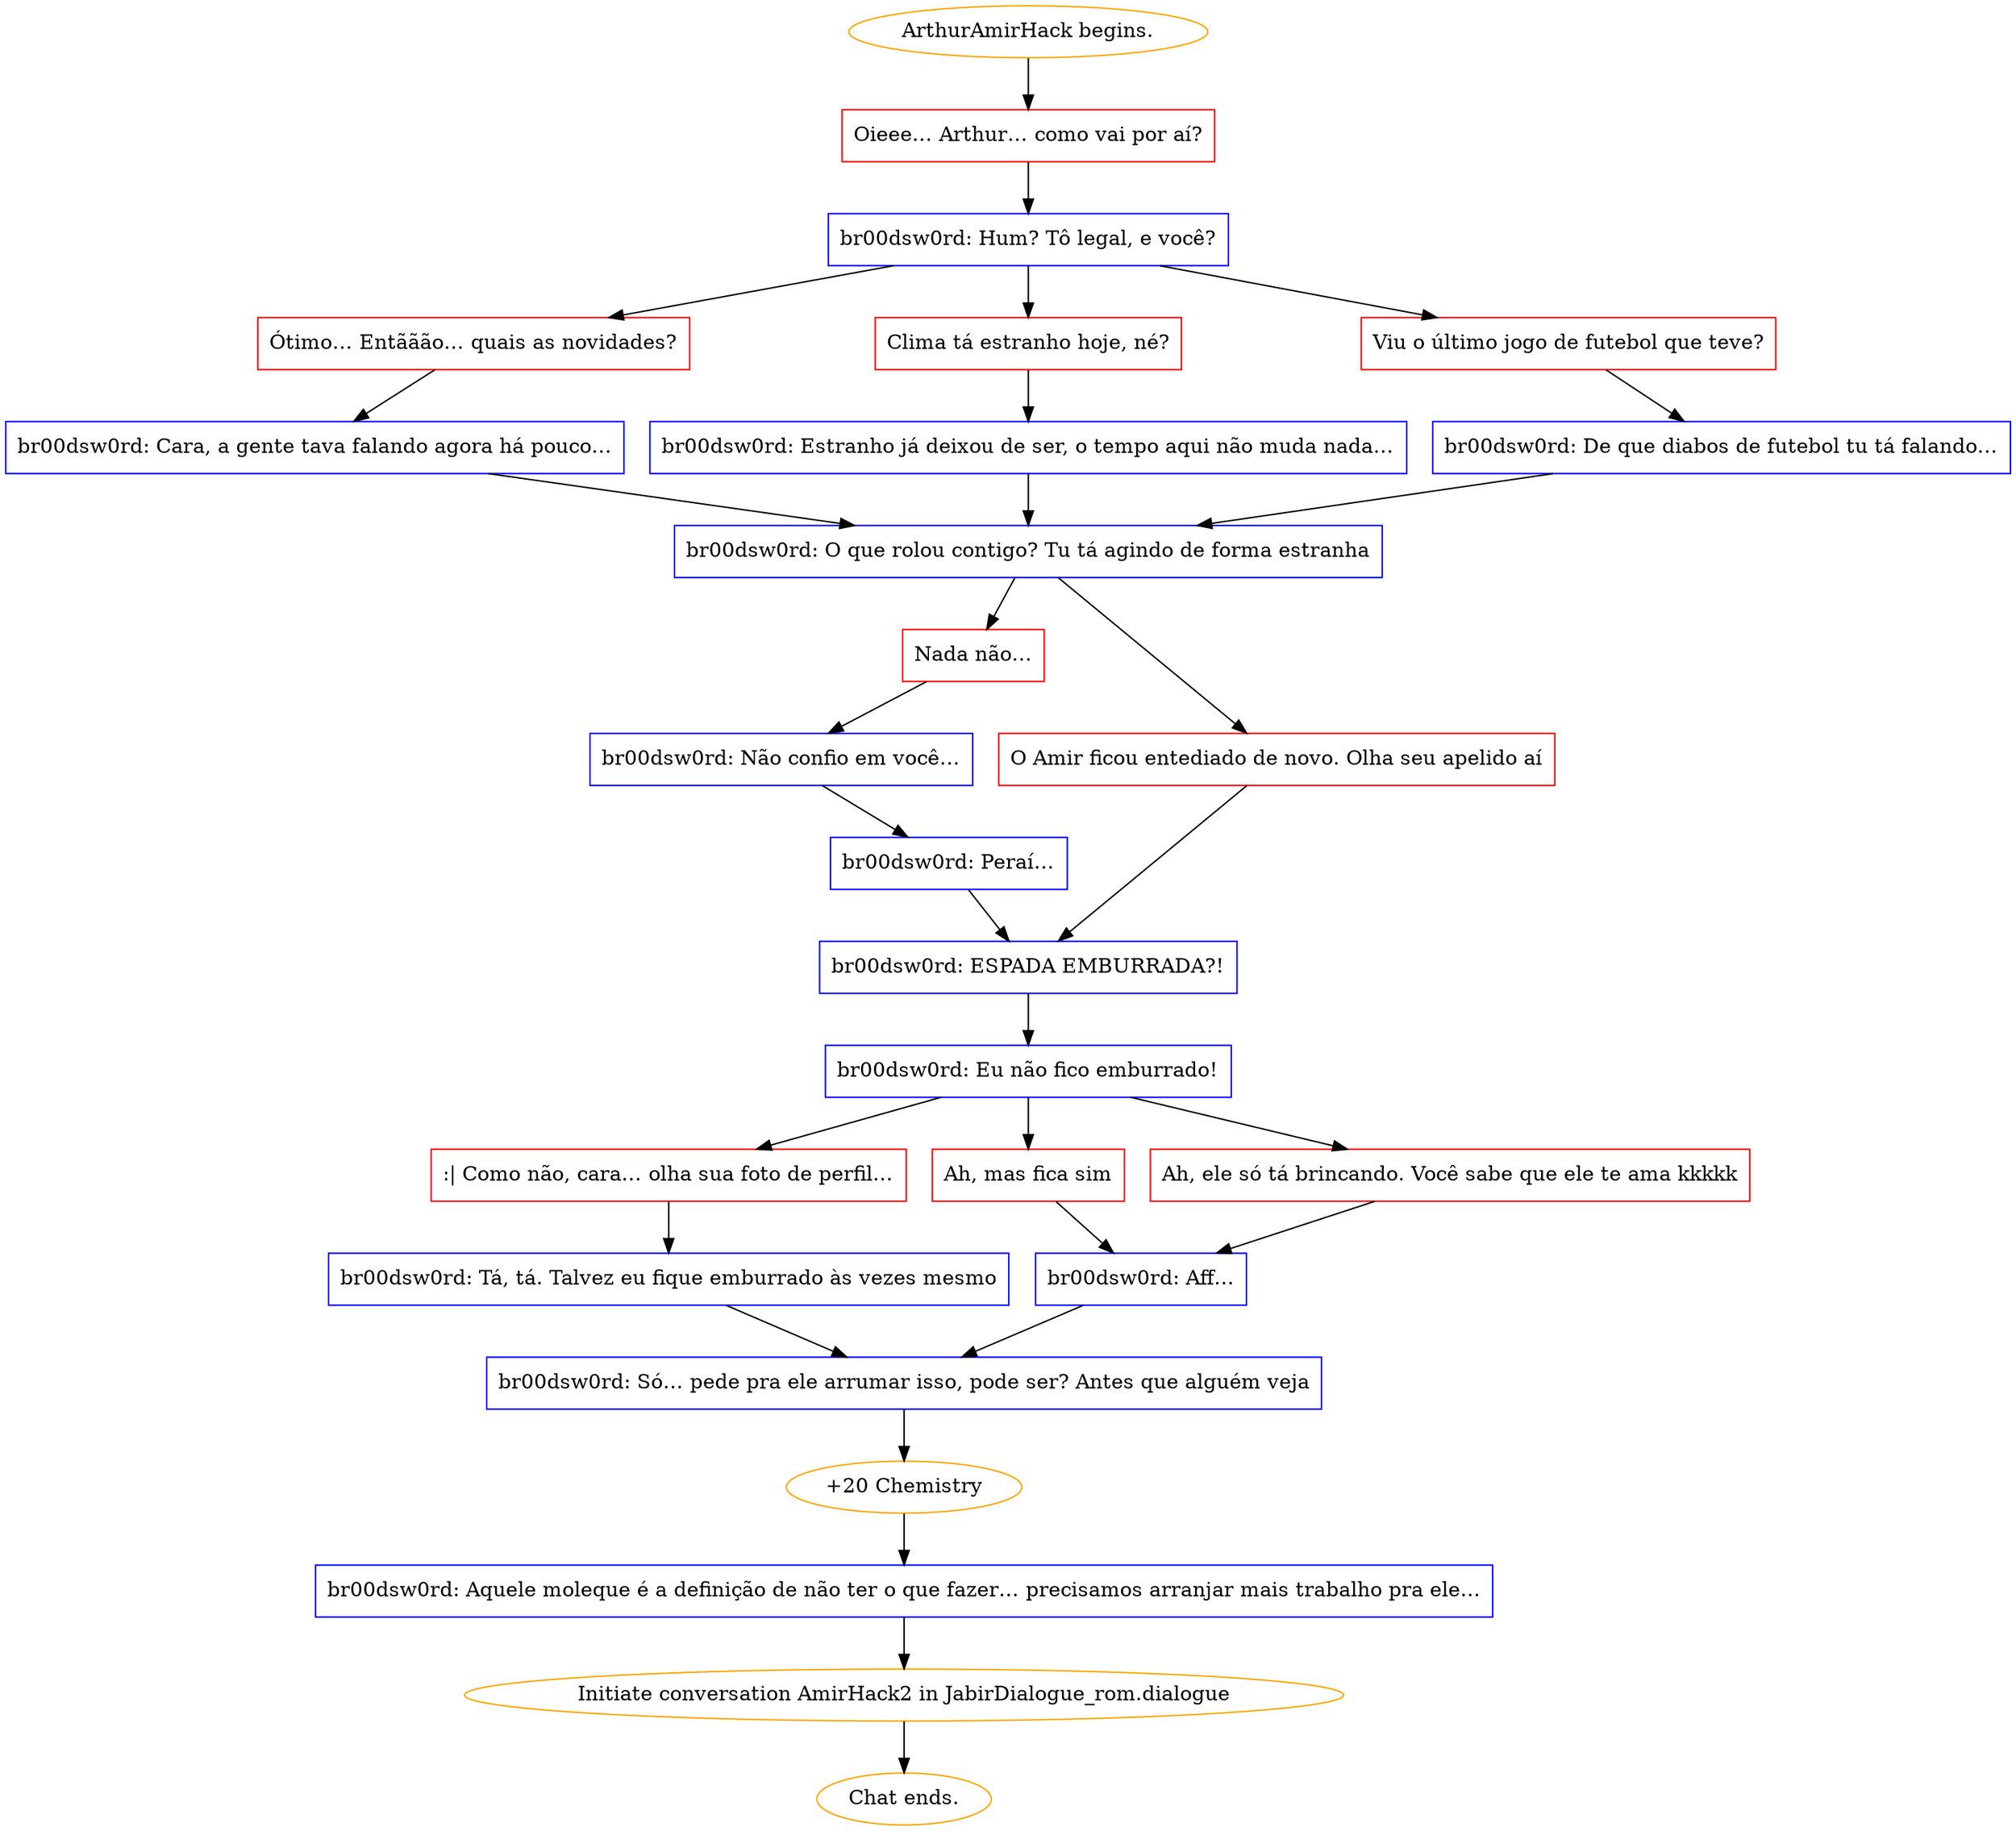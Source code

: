 digraph {
	"ArthurAmirHack begins." [color=orange];
		"ArthurAmirHack begins." -> j1651720393;
	j1651720393 [label="Oieee… Arthur… como vai por aí?",shape=box,color=red];
		j1651720393 -> j1209145315;
	j1209145315 [label="br00dsw0rd: Hum? Tô legal, e você?",shape=box,color=blue];
		j1209145315 -> j1587144210;
		j1209145315 -> j1395554060;
		j1209145315 -> j52299396;
	j1587144210 [label="Ótimo… Entããão… quais as novidades?",shape=box,color=red];
		j1587144210 -> j1760993705;
	j1395554060 [label="Clima tá estranho hoje, né?",shape=box,color=red];
		j1395554060 -> j1928120729;
	j52299396 [label="Viu o último jogo de futebol que teve?",shape=box,color=red];
		j52299396 -> j3488469188;
	j1760993705 [label="br00dsw0rd: Cara, a gente tava falando agora há pouco…",shape=box,color=blue];
		j1760993705 -> j79129920;
	j1928120729 [label="br00dsw0rd: Estranho já deixou de ser, o tempo aqui não muda nada…",shape=box,color=blue];
		j1928120729 -> j79129920;
	j3488469188 [label="br00dsw0rd: De que diabos de futebol tu tá falando…",shape=box,color=blue];
		j3488469188 -> j79129920;
	j79129920 [label="br00dsw0rd: O que rolou contigo? Tu tá agindo de forma estranha",shape=box,color=blue];
		j79129920 -> j2933847728;
		j79129920 -> j2844434200;
	j2933847728 [label="Nada não…",shape=box,color=red];
		j2933847728 -> j1723029222;
	j2844434200 [label="O Amir ficou entediado de novo. Olha seu apelido aí",shape=box,color=red];
		j2844434200 -> j1218562586;
	j1723029222 [label="br00dsw0rd: Não confio em você…",shape=box,color=blue];
		j1723029222 -> j2117761153;
	j1218562586 [label="br00dsw0rd: ESPADA EMBURRADA?!",shape=box,color=blue];
		j1218562586 -> j35735727;
	j2117761153 [label="br00dsw0rd: Peraí…",shape=box,color=blue];
		j2117761153 -> j1218562586;
	j35735727 [label="br00dsw0rd: Eu não fico emburrado!",shape=box,color=blue];
		j35735727 -> j4127083438;
		j35735727 -> j2992622930;
		j35735727 -> j2157415434;
	j4127083438 [label=":| Como não, cara… olha sua foto de perfil…",shape=box,color=red];
		j4127083438 -> j3724365679;
	j2992622930 [label="Ah, mas fica sim",shape=box,color=red];
		j2992622930 -> j2570326808;
	j2157415434 [label="Ah, ele só tá brincando. Você sabe que ele te ama kkkkk",shape=box,color=red];
		j2157415434 -> j2570326808;
	j3724365679 [label="br00dsw0rd: Tá, tá. Talvez eu fique emburrado às vezes mesmo",shape=box,color=blue];
		j3724365679 -> j4235210687;
	j2570326808 [label="br00dsw0rd: Aff…",shape=box,color=blue];
		j2570326808 -> j4235210687;
	j4235210687 [label="br00dsw0rd: Só… pede pra ele arrumar isso, pode ser? Antes que alguém veja",shape=box,color=blue];
		j4235210687 -> j2360207888;
	j2360207888 [label="+20 Chemistry",color=orange];
		j2360207888 -> j1905152625;
	j1905152625 [label="br00dsw0rd: Aquele moleque é a definição de não ter o que fazer… precisamos arranjar mais trabalho pra ele…",shape=box,color=blue];
		j1905152625 -> "Initiate conversation AmirHack2 in JabirDialogue_rom.dialogue";
	"Initiate conversation AmirHack2 in JabirDialogue_rom.dialogue" [label="Initiate conversation AmirHack2 in JabirDialogue_rom.dialogue",color=orange];
		"Initiate conversation AmirHack2 in JabirDialogue_rom.dialogue" -> "Chat ends.";
	"Chat ends." [color=orange];
}